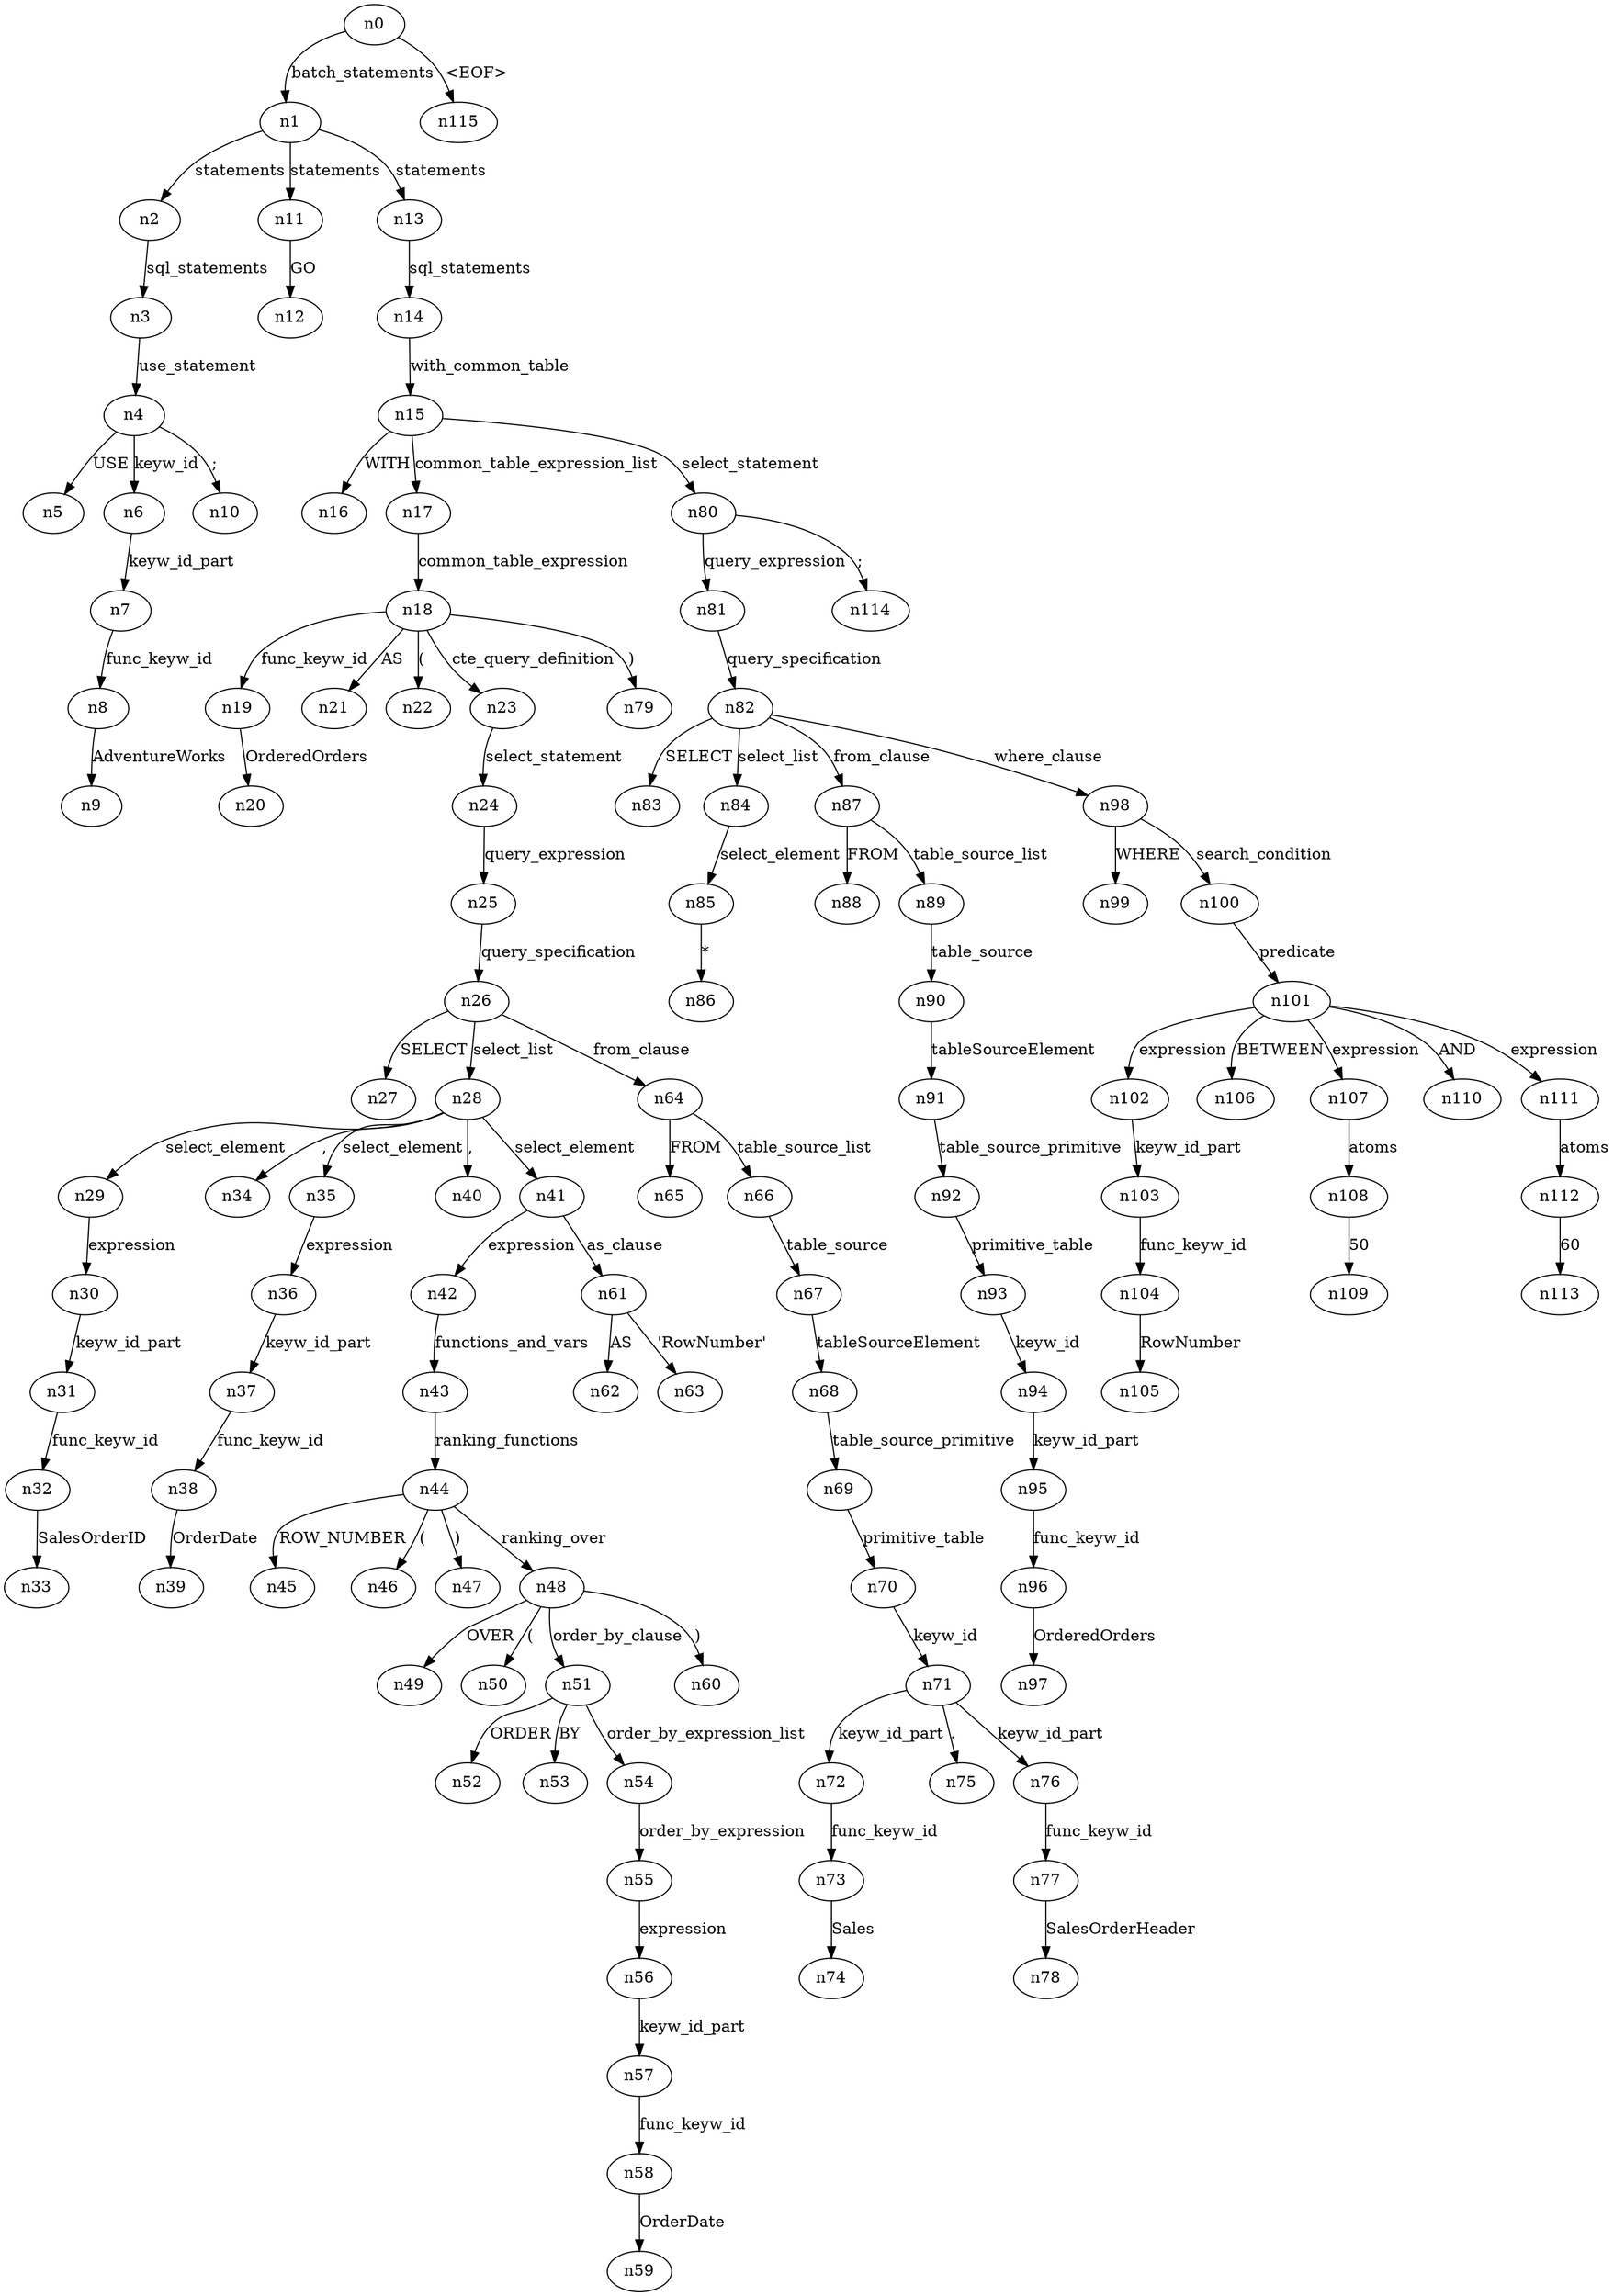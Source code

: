 digraph ParseTree {
  n0 -> n1 [label="batch_statements"];
  n1 -> n2 [label="statements"];
  n2 -> n3 [label="sql_statements"];
  n3 -> n4 [label="use_statement"];
  n4 -> n5 [label="USE"];
  n4 -> n6 [label="keyw_id"];
  n6 -> n7 [label="keyw_id_part"];
  n7 -> n8 [label="func_keyw_id"];
  n8 -> n9 [label="AdventureWorks"];
  n4 -> n10 [label=";"];
  n1 -> n11 [label="statements"];
  n11 -> n12 [label="GO"];
  n1 -> n13 [label="statements"];
  n13 -> n14 [label="sql_statements"];
  n14 -> n15 [label="with_common_table"];
  n15 -> n16 [label="WITH"];
  n15 -> n17 [label="common_table_expression_list"];
  n17 -> n18 [label="common_table_expression"];
  n18 -> n19 [label="func_keyw_id"];
  n19 -> n20 [label="OrderedOrders"];
  n18 -> n21 [label="AS"];
  n18 -> n22 [label="("];
  n18 -> n23 [label="cte_query_definition"];
  n23 -> n24 [label="select_statement"];
  n24 -> n25 [label="query_expression"];
  n25 -> n26 [label="query_specification"];
  n26 -> n27 [label="SELECT"];
  n26 -> n28 [label="select_list"];
  n28 -> n29 [label="select_element"];
  n29 -> n30 [label="expression"];
  n30 -> n31 [label="keyw_id_part"];
  n31 -> n32 [label="func_keyw_id"];
  n32 -> n33 [label="SalesOrderID"];
  n28 -> n34 [label=","];
  n28 -> n35 [label="select_element"];
  n35 -> n36 [label="expression"];
  n36 -> n37 [label="keyw_id_part"];
  n37 -> n38 [label="func_keyw_id"];
  n38 -> n39 [label="OrderDate"];
  n28 -> n40 [label=","];
  n28 -> n41 [label="select_element"];
  n41 -> n42 [label="expression"];
  n42 -> n43 [label="functions_and_vars"];
  n43 -> n44 [label="ranking_functions"];
  n44 -> n45 [label="ROW_NUMBER"];
  n44 -> n46 [label="("];
  n44 -> n47 [label=")"];
  n44 -> n48 [label="ranking_over"];
  n48 -> n49 [label="OVER"];
  n48 -> n50 [label="("];
  n48 -> n51 [label="order_by_clause"];
  n51 -> n52 [label="ORDER"];
  n51 -> n53 [label="BY"];
  n51 -> n54 [label="order_by_expression_list"];
  n54 -> n55 [label="order_by_expression"];
  n55 -> n56 [label="expression"];
  n56 -> n57 [label="keyw_id_part"];
  n57 -> n58 [label="func_keyw_id"];
  n58 -> n59 [label="OrderDate"];
  n48 -> n60 [label=")"];
  n41 -> n61 [label="as_clause"];
  n61 -> n62 [label="AS"];
  n61 -> n63 [label="'RowNumber'"];
  n26 -> n64 [label="from_clause"];
  n64 -> n65 [label="FROM"];
  n64 -> n66 [label="table_source_list"];
  n66 -> n67 [label="table_source"];
  n67 -> n68 [label="tableSourceElement"];
  n68 -> n69 [label="table_source_primitive"];
  n69 -> n70 [label="primitive_table"];
  n70 -> n71 [label="keyw_id"];
  n71 -> n72 [label="keyw_id_part"];
  n72 -> n73 [label="func_keyw_id"];
  n73 -> n74 [label="Sales"];
  n71 -> n75 [label="."];
  n71 -> n76 [label="keyw_id_part"];
  n76 -> n77 [label="func_keyw_id"];
  n77 -> n78 [label="SalesOrderHeader"];
  n18 -> n79 [label=")"];
  n15 -> n80 [label="select_statement"];
  n80 -> n81 [label="query_expression"];
  n81 -> n82 [label="query_specification"];
  n82 -> n83 [label="SELECT"];
  n82 -> n84 [label="select_list"];
  n84 -> n85 [label="select_element"];
  n85 -> n86 [label="*"];
  n82 -> n87 [label="from_clause"];
  n87 -> n88 [label="FROM"];
  n87 -> n89 [label="table_source_list"];
  n89 -> n90 [label="table_source"];
  n90 -> n91 [label="tableSourceElement"];
  n91 -> n92 [label="table_source_primitive"];
  n92 -> n93 [label="primitive_table"];
  n93 -> n94 [label="keyw_id"];
  n94 -> n95 [label="keyw_id_part"];
  n95 -> n96 [label="func_keyw_id"];
  n96 -> n97 [label="OrderedOrders"];
  n82 -> n98 [label="where_clause"];
  n98 -> n99 [label="WHERE"];
  n98 -> n100 [label="search_condition"];
  n100 -> n101 [label="predicate"];
  n101 -> n102 [label="expression"];
  n102 -> n103 [label="keyw_id_part"];
  n103 -> n104 [label="func_keyw_id"];
  n104 -> n105 [label="RowNumber"];
  n101 -> n106 [label="BETWEEN"];
  n101 -> n107 [label="expression"];
  n107 -> n108 [label="atoms"];
  n108 -> n109 [label="50"];
  n101 -> n110 [label="AND"];
  n101 -> n111 [label="expression"];
  n111 -> n112 [label="atoms"];
  n112 -> n113 [label="60"];
  n80 -> n114 [label=";"];
  n0 -> n115 [label="<EOF>"];
}